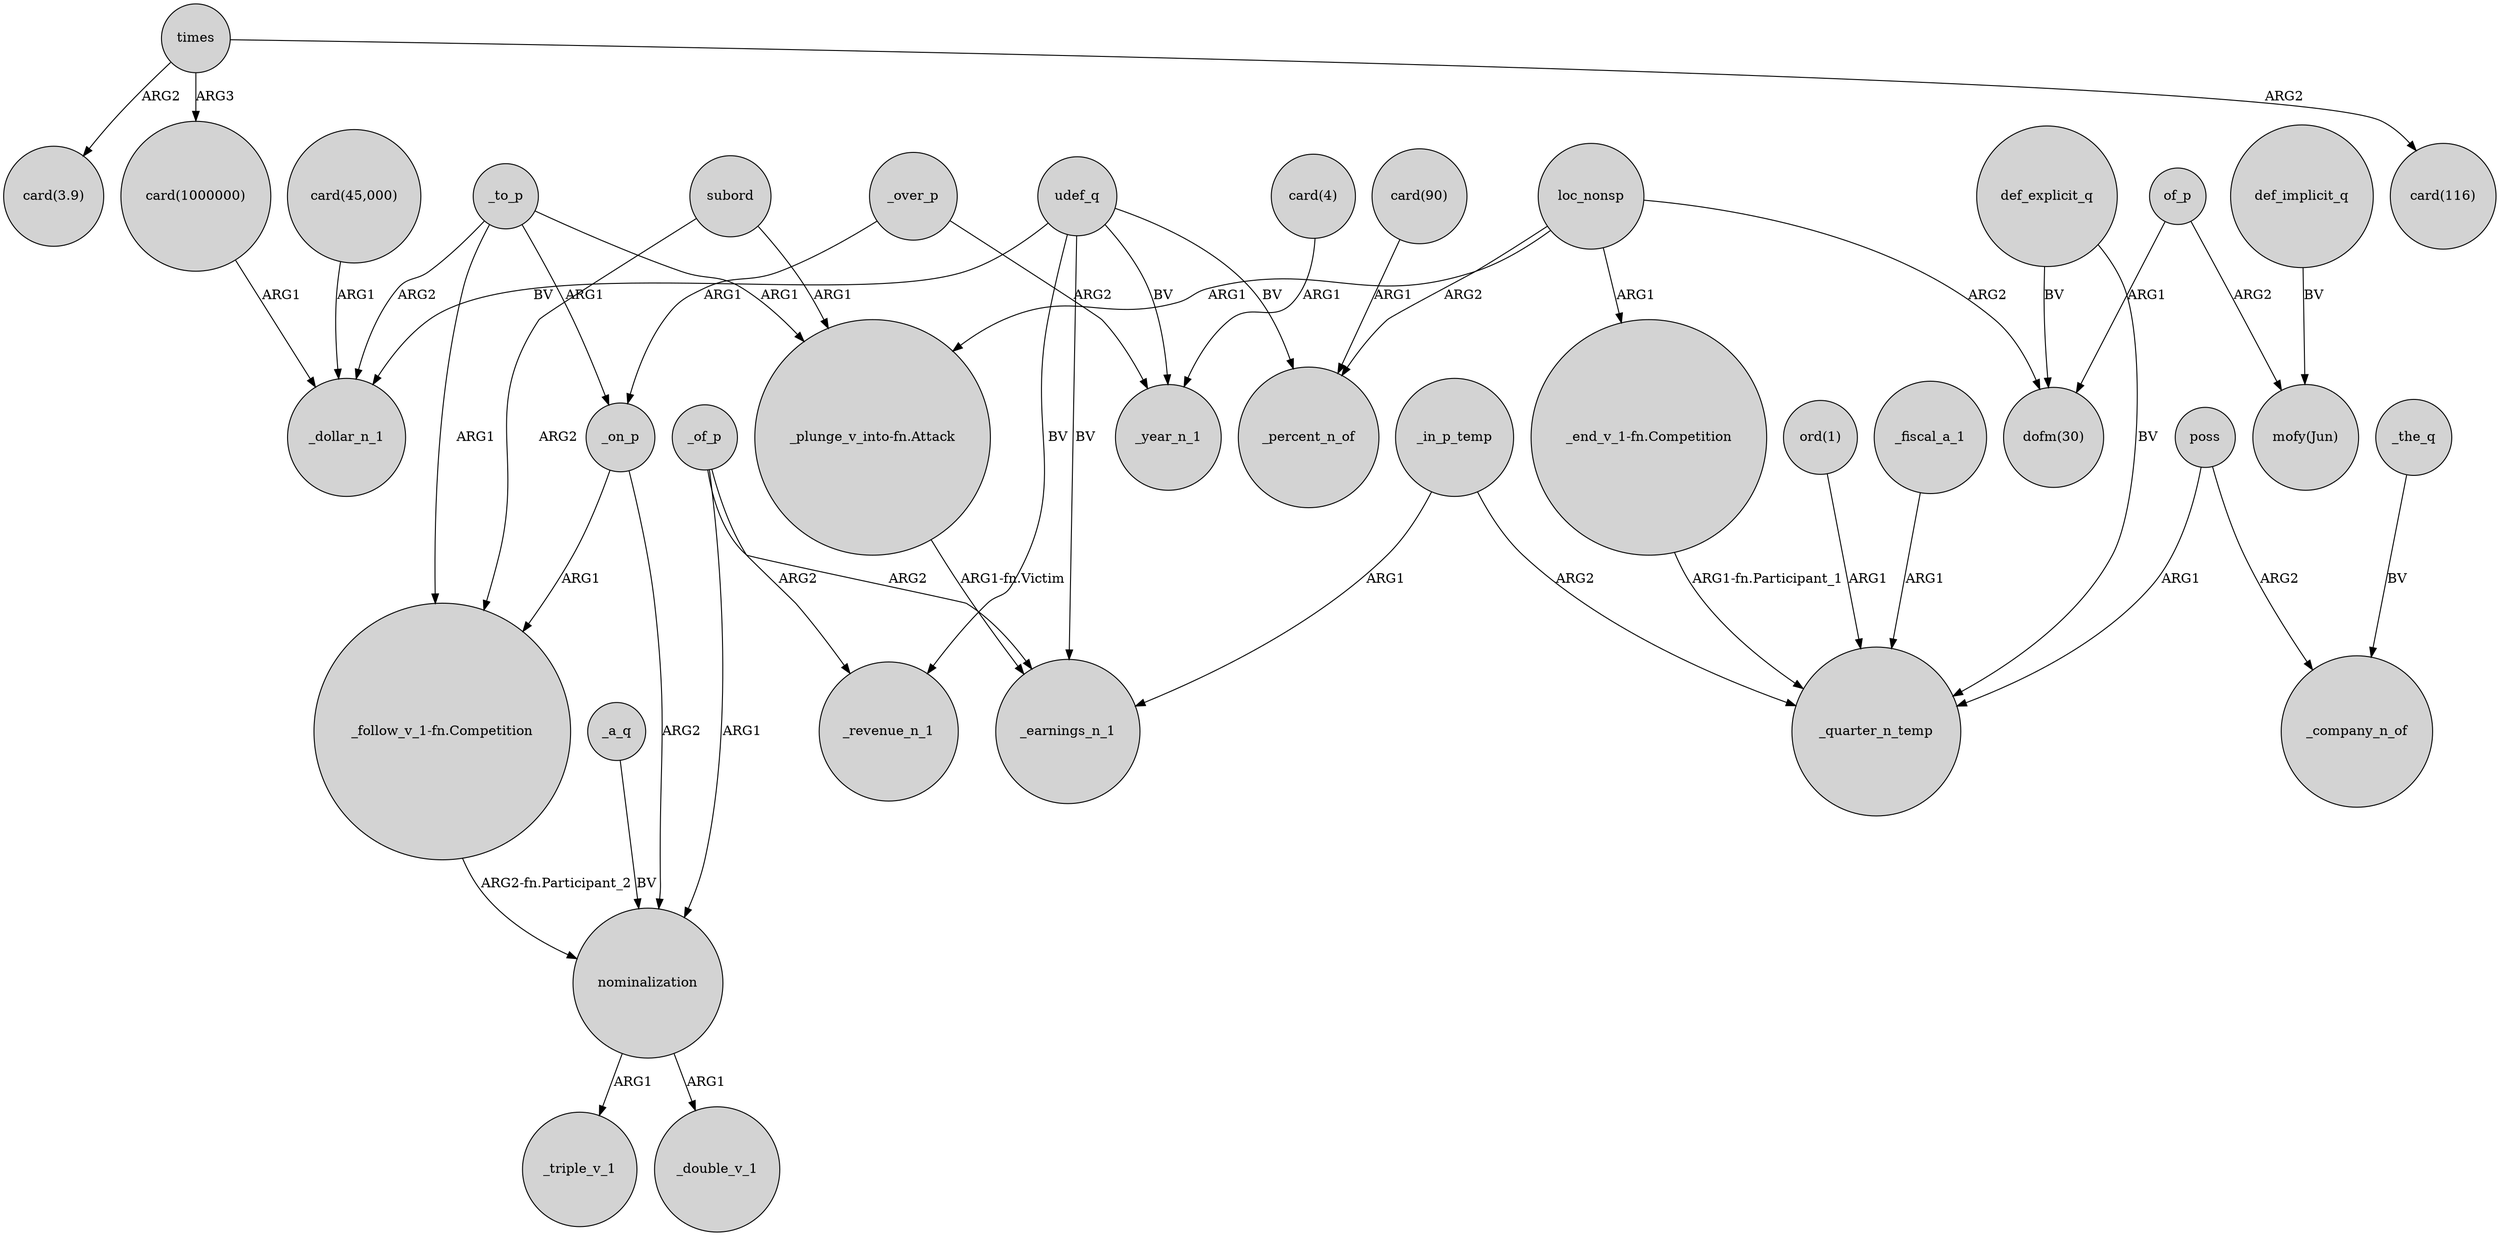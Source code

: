 digraph {
	node [shape=circle style=filled]
	times -> "card(3.9)" [label=ARG2]
	_in_p_temp -> _quarter_n_temp [label=ARG2]
	_over_p -> _on_p [label=ARG1]
	_a_q -> nominalization [label=BV]
	_on_p -> nominalization [label=ARG2]
	_on_p -> "_follow_v_1-fn.Competition" [label=ARG1]
	_to_p -> "_follow_v_1-fn.Competition" [label=ARG1]
	_of_p -> nominalization [label=ARG1]
	times -> "card(1000000)" [label=ARG3]
	"card(4)" -> _year_n_1 [label=ARG1]
	_of_p -> _earnings_n_1 [label=ARG2]
	times -> "card(116)" [label=ARG2]
	_to_p -> _dollar_n_1 [label=ARG2]
	nominalization -> _triple_v_1 [label=ARG1]
	def_explicit_q -> "dofm(30)" [label=BV]
	_to_p -> "_plunge_v_into-fn.Attack" [label=ARG1]
	udef_q -> _revenue_n_1 [label=BV]
	def_implicit_q -> "mofy(Jun)" [label=BV]
	"_end_v_1-fn.Competition" -> _quarter_n_temp [label="ARG1-fn.Participant_1"]
	poss -> _company_n_of [label=ARG2]
	udef_q -> _earnings_n_1 [label=BV]
	udef_q -> _percent_n_of [label=BV]
	"_follow_v_1-fn.Competition" -> nominalization [label="ARG2-fn.Participant_2"]
	subord -> "_follow_v_1-fn.Competition" [label=ARG2]
	subord -> "_plunge_v_into-fn.Attack" [label=ARG1]
	def_explicit_q -> _quarter_n_temp [label=BV]
	udef_q -> _dollar_n_1 [label=BV]
	_of_p -> _revenue_n_1 [label=ARG2]
	"ord(1)" -> _quarter_n_temp [label=ARG1]
	_to_p -> _on_p [label=ARG1]
	"card(1000000)" -> _dollar_n_1 [label=ARG1]
	poss -> _quarter_n_temp [label=ARG1]
	loc_nonsp -> "_plunge_v_into-fn.Attack" [label=ARG1]
	loc_nonsp -> "_end_v_1-fn.Competition" [label=ARG1]
	"card(45,000)" -> _dollar_n_1 [label=ARG1]
	"_plunge_v_into-fn.Attack" -> _earnings_n_1 [label="ARG1-fn.Victim"]
	nominalization -> _double_v_1 [label=ARG1]
	_over_p -> _year_n_1 [label=ARG2]
	udef_q -> _year_n_1 [label=BV]
	of_p -> "dofm(30)" [label=ARG1]
	_fiscal_a_1 -> _quarter_n_temp [label=ARG1]
	of_p -> "mofy(Jun)" [label=ARG2]
	loc_nonsp -> "dofm(30)" [label=ARG2]
	_in_p_temp -> _earnings_n_1 [label=ARG1]
	_the_q -> _company_n_of [label=BV]
	"card(90)" -> _percent_n_of [label=ARG1]
	loc_nonsp -> _percent_n_of [label=ARG2]
}

